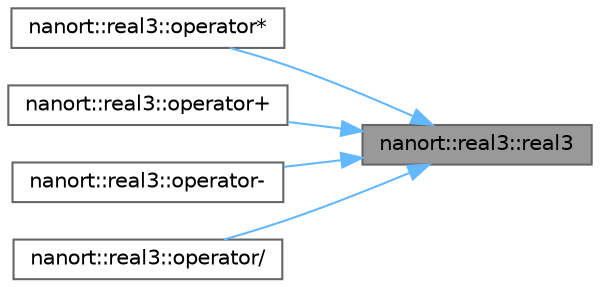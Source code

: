 digraph "nanort::real3::real3"
{
 // LATEX_PDF_SIZE
  bgcolor="transparent";
  edge [fontname=Helvetica,fontsize=10,labelfontname=Helvetica,labelfontsize=10];
  node [fontname=Helvetica,fontsize=10,shape=box,height=0.2,width=0.4];
  rankdir="RL";
  Node1 [label="nanort::real3::real3",height=0.2,width=0.4,color="gray40", fillcolor="grey60", style="filled", fontcolor="black",tooltip=" "];
  Node1 -> Node2 [dir="back",color="steelblue1",style="solid"];
  Node2 [label="nanort::real3::operator*",height=0.2,width=0.4,color="grey40", fillcolor="white", style="filled",URL="$a01443.html#a53be64ec8d91a0d750a386c28b86d8c5",tooltip=" "];
  Node1 -> Node3 [dir="back",color="steelblue1",style="solid"];
  Node3 [label="nanort::real3::operator+",height=0.2,width=0.4,color="grey40", fillcolor="white", style="filled",URL="$a01443.html#abba2600acee60dddefa6797835e44300",tooltip=" "];
  Node1 -> Node4 [dir="back",color="steelblue1",style="solid"];
  Node4 [label="nanort::real3::operator-",height=0.2,width=0.4,color="grey40", fillcolor="white", style="filled",URL="$a01443.html#aff71230adfb3070aa773cb08dad19e03",tooltip=" "];
  Node1 -> Node5 [dir="back",color="steelblue1",style="solid"];
  Node5 [label="nanort::real3::operator/",height=0.2,width=0.4,color="grey40", fillcolor="white", style="filled",URL="$a01443.html#a0fdbf92ea5a1299ad4b6eb6199336eeb",tooltip=" "];
}
